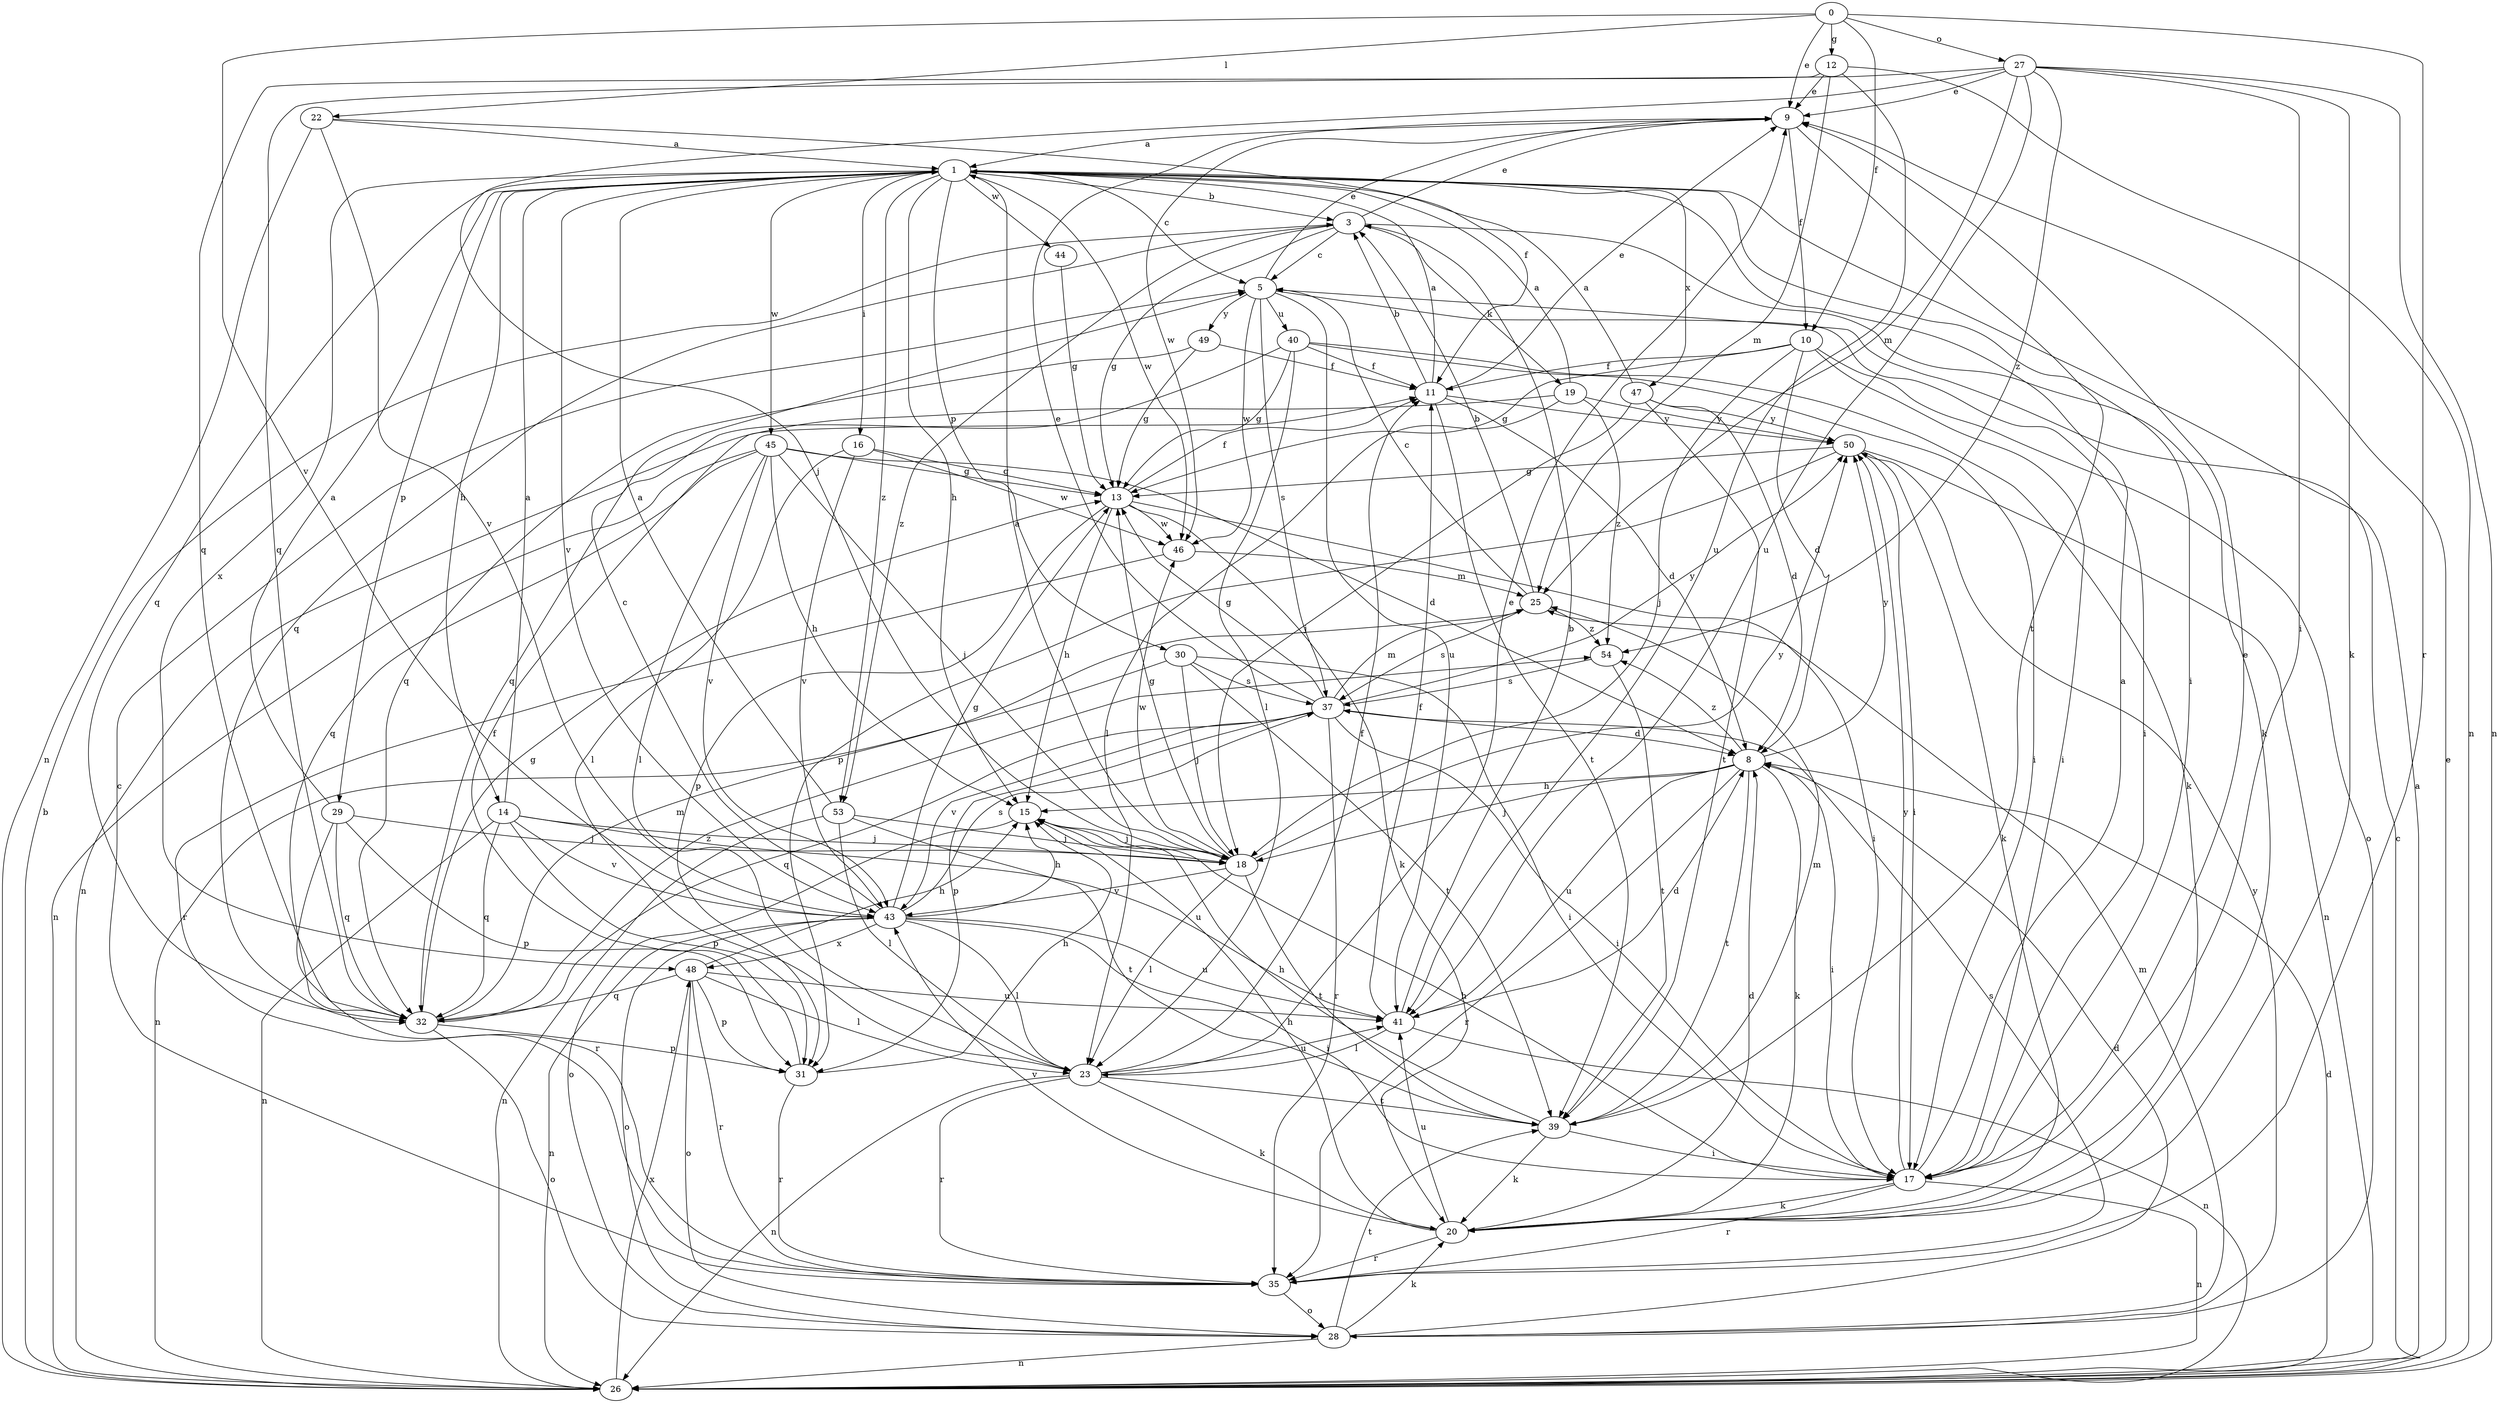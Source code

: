strict digraph  {
0;
1;
3;
5;
8;
9;
10;
11;
12;
13;
14;
15;
16;
17;
18;
19;
20;
22;
23;
25;
26;
27;
28;
29;
30;
31;
32;
35;
37;
39;
40;
41;
43;
44;
45;
46;
47;
48;
49;
50;
53;
54;
0 -> 9  [label=e];
0 -> 10  [label=f];
0 -> 12  [label=g];
0 -> 22  [label=l];
0 -> 27  [label=o];
0 -> 35  [label=r];
0 -> 43  [label=v];
1 -> 3  [label=b];
1 -> 5  [label=c];
1 -> 14  [label=h];
1 -> 15  [label=h];
1 -> 16  [label=i];
1 -> 17  [label=i];
1 -> 29  [label=p];
1 -> 30  [label=p];
1 -> 32  [label=q];
1 -> 43  [label=v];
1 -> 44  [label=w];
1 -> 45  [label=w];
1 -> 46  [label=w];
1 -> 47  [label=x];
1 -> 48  [label=x];
1 -> 53  [label=z];
3 -> 5  [label=c];
3 -> 9  [label=e];
3 -> 13  [label=g];
3 -> 19  [label=k];
3 -> 20  [label=k];
3 -> 32  [label=q];
3 -> 53  [label=z];
5 -> 9  [label=e];
5 -> 17  [label=i];
5 -> 37  [label=s];
5 -> 40  [label=u];
5 -> 41  [label=u];
5 -> 46  [label=w];
5 -> 49  [label=y];
8 -> 15  [label=h];
8 -> 17  [label=i];
8 -> 18  [label=j];
8 -> 20  [label=k];
8 -> 35  [label=r];
8 -> 39  [label=t];
8 -> 41  [label=u];
8 -> 50  [label=y];
8 -> 54  [label=z];
9 -> 1  [label=a];
9 -> 10  [label=f];
9 -> 39  [label=t];
9 -> 46  [label=w];
10 -> 8  [label=d];
10 -> 11  [label=f];
10 -> 13  [label=g];
10 -> 17  [label=i];
10 -> 18  [label=j];
10 -> 28  [label=o];
11 -> 1  [label=a];
11 -> 3  [label=b];
11 -> 8  [label=d];
11 -> 9  [label=e];
11 -> 39  [label=t];
11 -> 50  [label=y];
12 -> 9  [label=e];
12 -> 25  [label=m];
12 -> 26  [label=n];
12 -> 32  [label=q];
12 -> 41  [label=u];
13 -> 11  [label=f];
13 -> 15  [label=h];
13 -> 17  [label=i];
13 -> 20  [label=k];
13 -> 31  [label=p];
13 -> 46  [label=w];
14 -> 1  [label=a];
14 -> 18  [label=j];
14 -> 26  [label=n];
14 -> 31  [label=p];
14 -> 32  [label=q];
14 -> 41  [label=u];
14 -> 43  [label=v];
15 -> 18  [label=j];
15 -> 28  [label=o];
16 -> 13  [label=g];
16 -> 23  [label=l];
16 -> 43  [label=v];
16 -> 46  [label=w];
17 -> 1  [label=a];
17 -> 9  [label=e];
17 -> 15  [label=h];
17 -> 20  [label=k];
17 -> 26  [label=n];
17 -> 35  [label=r];
17 -> 50  [label=y];
18 -> 1  [label=a];
18 -> 13  [label=g];
18 -> 23  [label=l];
18 -> 39  [label=t];
18 -> 43  [label=v];
18 -> 46  [label=w];
18 -> 50  [label=y];
19 -> 1  [label=a];
19 -> 23  [label=l];
19 -> 26  [label=n];
19 -> 50  [label=y];
19 -> 54  [label=z];
20 -> 8  [label=d];
20 -> 15  [label=h];
20 -> 35  [label=r];
20 -> 41  [label=u];
20 -> 43  [label=v];
22 -> 1  [label=a];
22 -> 11  [label=f];
22 -> 26  [label=n];
22 -> 43  [label=v];
23 -> 9  [label=e];
23 -> 11  [label=f];
23 -> 20  [label=k];
23 -> 26  [label=n];
23 -> 35  [label=r];
23 -> 39  [label=t];
23 -> 41  [label=u];
25 -> 3  [label=b];
25 -> 5  [label=c];
25 -> 37  [label=s];
25 -> 54  [label=z];
26 -> 1  [label=a];
26 -> 3  [label=b];
26 -> 5  [label=c];
26 -> 8  [label=d];
26 -> 9  [label=e];
26 -> 48  [label=x];
27 -> 9  [label=e];
27 -> 17  [label=i];
27 -> 18  [label=j];
27 -> 20  [label=k];
27 -> 25  [label=m];
27 -> 26  [label=n];
27 -> 32  [label=q];
27 -> 41  [label=u];
27 -> 54  [label=z];
28 -> 8  [label=d];
28 -> 20  [label=k];
28 -> 25  [label=m];
28 -> 26  [label=n];
28 -> 39  [label=t];
28 -> 50  [label=y];
29 -> 1  [label=a];
29 -> 18  [label=j];
29 -> 31  [label=p];
29 -> 32  [label=q];
29 -> 35  [label=r];
30 -> 17  [label=i];
30 -> 18  [label=j];
30 -> 26  [label=n];
30 -> 37  [label=s];
30 -> 39  [label=t];
31 -> 11  [label=f];
31 -> 15  [label=h];
31 -> 35  [label=r];
32 -> 13  [label=g];
32 -> 25  [label=m];
32 -> 28  [label=o];
32 -> 31  [label=p];
32 -> 54  [label=z];
35 -> 5  [label=c];
35 -> 28  [label=o];
35 -> 37  [label=s];
37 -> 8  [label=d];
37 -> 9  [label=e];
37 -> 13  [label=g];
37 -> 17  [label=i];
37 -> 25  [label=m];
37 -> 31  [label=p];
37 -> 32  [label=q];
37 -> 35  [label=r];
37 -> 43  [label=v];
37 -> 50  [label=y];
39 -> 15  [label=h];
39 -> 17  [label=i];
39 -> 20  [label=k];
39 -> 25  [label=m];
40 -> 11  [label=f];
40 -> 13  [label=g];
40 -> 17  [label=i];
40 -> 20  [label=k];
40 -> 23  [label=l];
40 -> 32  [label=q];
41 -> 3  [label=b];
41 -> 8  [label=d];
41 -> 11  [label=f];
41 -> 23  [label=l];
41 -> 26  [label=n];
43 -> 5  [label=c];
43 -> 13  [label=g];
43 -> 15  [label=h];
43 -> 17  [label=i];
43 -> 23  [label=l];
43 -> 26  [label=n];
43 -> 28  [label=o];
43 -> 37  [label=s];
43 -> 41  [label=u];
43 -> 48  [label=x];
44 -> 13  [label=g];
45 -> 8  [label=d];
45 -> 13  [label=g];
45 -> 15  [label=h];
45 -> 18  [label=j];
45 -> 23  [label=l];
45 -> 26  [label=n];
45 -> 32  [label=q];
45 -> 43  [label=v];
46 -> 25  [label=m];
46 -> 35  [label=r];
47 -> 1  [label=a];
47 -> 8  [label=d];
47 -> 18  [label=j];
47 -> 39  [label=t];
47 -> 50  [label=y];
48 -> 15  [label=h];
48 -> 23  [label=l];
48 -> 28  [label=o];
48 -> 31  [label=p];
48 -> 32  [label=q];
48 -> 35  [label=r];
48 -> 41  [label=u];
49 -> 11  [label=f];
49 -> 13  [label=g];
49 -> 32  [label=q];
50 -> 13  [label=g];
50 -> 17  [label=i];
50 -> 20  [label=k];
50 -> 26  [label=n];
50 -> 31  [label=p];
53 -> 1  [label=a];
53 -> 18  [label=j];
53 -> 23  [label=l];
53 -> 26  [label=n];
53 -> 39  [label=t];
54 -> 37  [label=s];
54 -> 39  [label=t];
}
